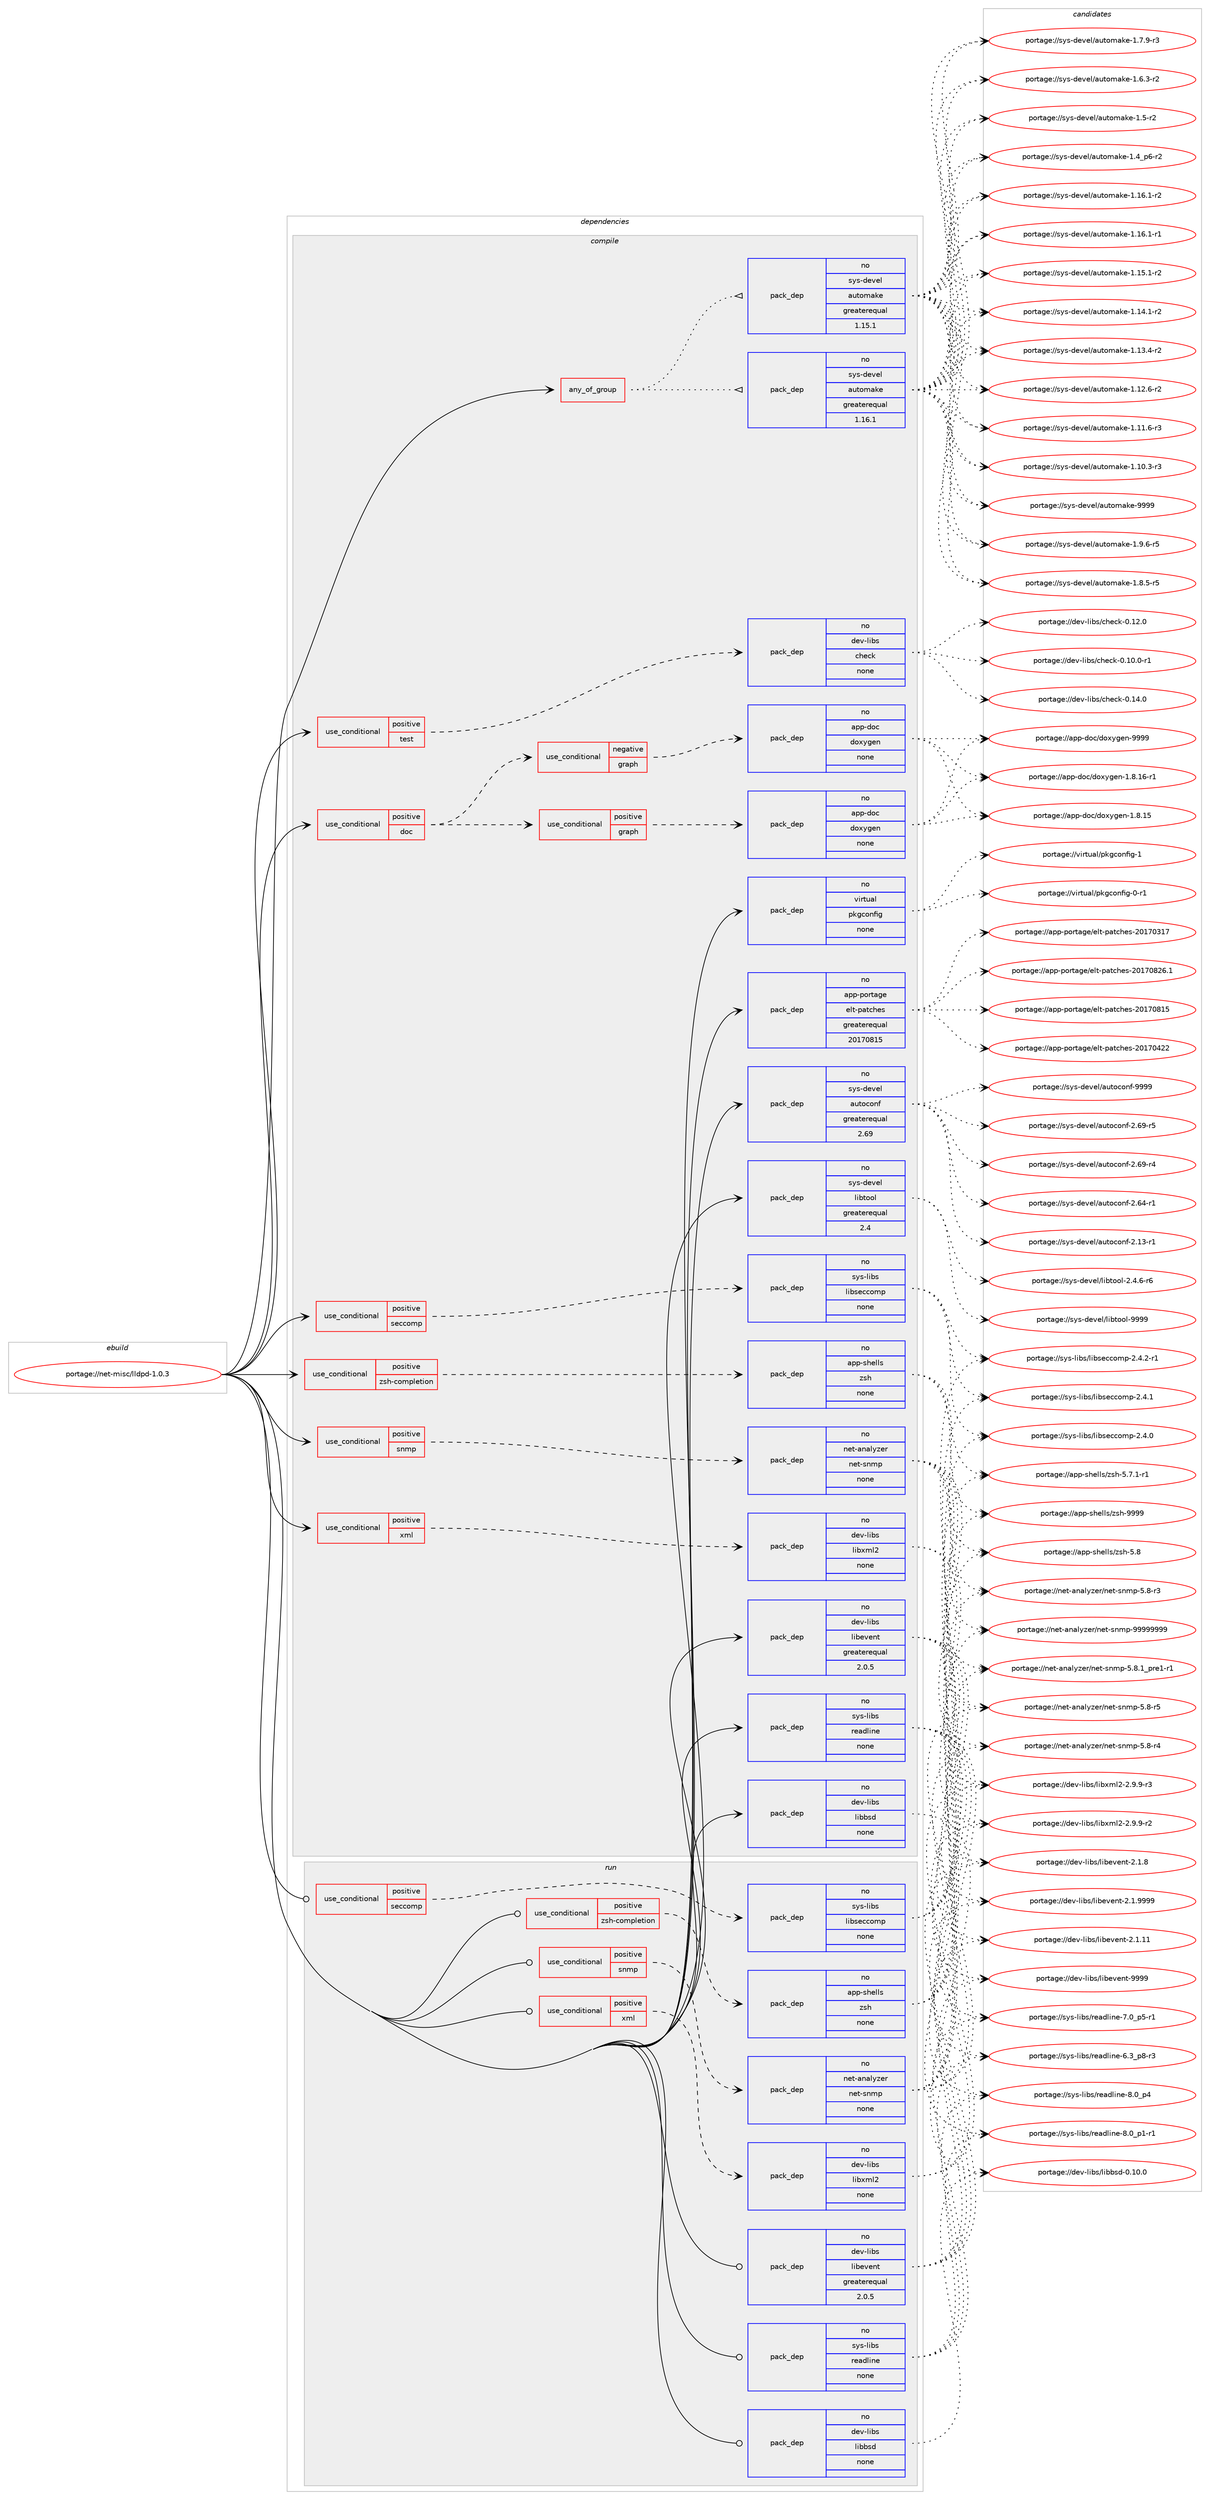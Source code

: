 digraph prolog {

# *************
# Graph options
# *************

newrank=true;
concentrate=true;
compound=true;
graph [rankdir=LR,fontname=Helvetica,fontsize=10,ranksep=1.5];#, ranksep=2.5, nodesep=0.2];
edge  [arrowhead=vee];
node  [fontname=Helvetica,fontsize=10];

# **********
# The ebuild
# **********

subgraph cluster_leftcol {
color=gray;
rank=same;
label=<<i>ebuild</i>>;
id [label="portage://net-misc/lldpd-1.0.3", color=red, width=4, href="../net-misc/lldpd-1.0.3.svg"];
}

# ****************
# The dependencies
# ****************

subgraph cluster_midcol {
color=gray;
label=<<i>dependencies</i>>;
subgraph cluster_compile {
fillcolor="#eeeeee";
style=filled;
label=<<i>compile</i>>;
subgraph any1890 {
dependency113281 [label=<<TABLE BORDER="0" CELLBORDER="1" CELLSPACING="0" CELLPADDING="4"><TR><TD CELLPADDING="10">any_of_group</TD></TR></TABLE>>, shape=none, color=red];subgraph pack88366 {
dependency113282 [label=<<TABLE BORDER="0" CELLBORDER="1" CELLSPACING="0" CELLPADDING="4" WIDTH="220"><TR><TD ROWSPAN="6" CELLPADDING="30">pack_dep</TD></TR><TR><TD WIDTH="110">no</TD></TR><TR><TD>sys-devel</TD></TR><TR><TD>automake</TD></TR><TR><TD>greaterequal</TD></TR><TR><TD>1.16.1</TD></TR></TABLE>>, shape=none, color=blue];
}
dependency113281:e -> dependency113282:w [weight=20,style="dotted",arrowhead="oinv"];
subgraph pack88367 {
dependency113283 [label=<<TABLE BORDER="0" CELLBORDER="1" CELLSPACING="0" CELLPADDING="4" WIDTH="220"><TR><TD ROWSPAN="6" CELLPADDING="30">pack_dep</TD></TR><TR><TD WIDTH="110">no</TD></TR><TR><TD>sys-devel</TD></TR><TR><TD>automake</TD></TR><TR><TD>greaterequal</TD></TR><TR><TD>1.15.1</TD></TR></TABLE>>, shape=none, color=blue];
}
dependency113281:e -> dependency113283:w [weight=20,style="dotted",arrowhead="oinv"];
}
id:e -> dependency113281:w [weight=20,style="solid",arrowhead="vee"];
subgraph cond22910 {
dependency113284 [label=<<TABLE BORDER="0" CELLBORDER="1" CELLSPACING="0" CELLPADDING="4"><TR><TD ROWSPAN="3" CELLPADDING="10">use_conditional</TD></TR><TR><TD>positive</TD></TR><TR><TD>doc</TD></TR></TABLE>>, shape=none, color=red];
subgraph cond22911 {
dependency113285 [label=<<TABLE BORDER="0" CELLBORDER="1" CELLSPACING="0" CELLPADDING="4"><TR><TD ROWSPAN="3" CELLPADDING="10">use_conditional</TD></TR><TR><TD>positive</TD></TR><TR><TD>graph</TD></TR></TABLE>>, shape=none, color=red];
subgraph pack88368 {
dependency113286 [label=<<TABLE BORDER="0" CELLBORDER="1" CELLSPACING="0" CELLPADDING="4" WIDTH="220"><TR><TD ROWSPAN="6" CELLPADDING="30">pack_dep</TD></TR><TR><TD WIDTH="110">no</TD></TR><TR><TD>app-doc</TD></TR><TR><TD>doxygen</TD></TR><TR><TD>none</TD></TR><TR><TD></TD></TR></TABLE>>, shape=none, color=blue];
}
dependency113285:e -> dependency113286:w [weight=20,style="dashed",arrowhead="vee"];
}
dependency113284:e -> dependency113285:w [weight=20,style="dashed",arrowhead="vee"];
subgraph cond22912 {
dependency113287 [label=<<TABLE BORDER="0" CELLBORDER="1" CELLSPACING="0" CELLPADDING="4"><TR><TD ROWSPAN="3" CELLPADDING="10">use_conditional</TD></TR><TR><TD>negative</TD></TR><TR><TD>graph</TD></TR></TABLE>>, shape=none, color=red];
subgraph pack88369 {
dependency113288 [label=<<TABLE BORDER="0" CELLBORDER="1" CELLSPACING="0" CELLPADDING="4" WIDTH="220"><TR><TD ROWSPAN="6" CELLPADDING="30">pack_dep</TD></TR><TR><TD WIDTH="110">no</TD></TR><TR><TD>app-doc</TD></TR><TR><TD>doxygen</TD></TR><TR><TD>none</TD></TR><TR><TD></TD></TR></TABLE>>, shape=none, color=blue];
}
dependency113287:e -> dependency113288:w [weight=20,style="dashed",arrowhead="vee"];
}
dependency113284:e -> dependency113287:w [weight=20,style="dashed",arrowhead="vee"];
}
id:e -> dependency113284:w [weight=20,style="solid",arrowhead="vee"];
subgraph cond22913 {
dependency113289 [label=<<TABLE BORDER="0" CELLBORDER="1" CELLSPACING="0" CELLPADDING="4"><TR><TD ROWSPAN="3" CELLPADDING="10">use_conditional</TD></TR><TR><TD>positive</TD></TR><TR><TD>seccomp</TD></TR></TABLE>>, shape=none, color=red];
subgraph pack88370 {
dependency113290 [label=<<TABLE BORDER="0" CELLBORDER="1" CELLSPACING="0" CELLPADDING="4" WIDTH="220"><TR><TD ROWSPAN="6" CELLPADDING="30">pack_dep</TD></TR><TR><TD WIDTH="110">no</TD></TR><TR><TD>sys-libs</TD></TR><TR><TD>libseccomp</TD></TR><TR><TD>none</TD></TR><TR><TD></TD></TR></TABLE>>, shape=none, color=blue];
}
dependency113289:e -> dependency113290:w [weight=20,style="dashed",arrowhead="vee"];
}
id:e -> dependency113289:w [weight=20,style="solid",arrowhead="vee"];
subgraph cond22914 {
dependency113291 [label=<<TABLE BORDER="0" CELLBORDER="1" CELLSPACING="0" CELLPADDING="4"><TR><TD ROWSPAN="3" CELLPADDING="10">use_conditional</TD></TR><TR><TD>positive</TD></TR><TR><TD>snmp</TD></TR></TABLE>>, shape=none, color=red];
subgraph pack88371 {
dependency113292 [label=<<TABLE BORDER="0" CELLBORDER="1" CELLSPACING="0" CELLPADDING="4" WIDTH="220"><TR><TD ROWSPAN="6" CELLPADDING="30">pack_dep</TD></TR><TR><TD WIDTH="110">no</TD></TR><TR><TD>net-analyzer</TD></TR><TR><TD>net-snmp</TD></TR><TR><TD>none</TD></TR><TR><TD></TD></TR></TABLE>>, shape=none, color=blue];
}
dependency113291:e -> dependency113292:w [weight=20,style="dashed",arrowhead="vee"];
}
id:e -> dependency113291:w [weight=20,style="solid",arrowhead="vee"];
subgraph cond22915 {
dependency113293 [label=<<TABLE BORDER="0" CELLBORDER="1" CELLSPACING="0" CELLPADDING="4"><TR><TD ROWSPAN="3" CELLPADDING="10">use_conditional</TD></TR><TR><TD>positive</TD></TR><TR><TD>test</TD></TR></TABLE>>, shape=none, color=red];
subgraph pack88372 {
dependency113294 [label=<<TABLE BORDER="0" CELLBORDER="1" CELLSPACING="0" CELLPADDING="4" WIDTH="220"><TR><TD ROWSPAN="6" CELLPADDING="30">pack_dep</TD></TR><TR><TD WIDTH="110">no</TD></TR><TR><TD>dev-libs</TD></TR><TR><TD>check</TD></TR><TR><TD>none</TD></TR><TR><TD></TD></TR></TABLE>>, shape=none, color=blue];
}
dependency113293:e -> dependency113294:w [weight=20,style="dashed",arrowhead="vee"];
}
id:e -> dependency113293:w [weight=20,style="solid",arrowhead="vee"];
subgraph cond22916 {
dependency113295 [label=<<TABLE BORDER="0" CELLBORDER="1" CELLSPACING="0" CELLPADDING="4"><TR><TD ROWSPAN="3" CELLPADDING="10">use_conditional</TD></TR><TR><TD>positive</TD></TR><TR><TD>xml</TD></TR></TABLE>>, shape=none, color=red];
subgraph pack88373 {
dependency113296 [label=<<TABLE BORDER="0" CELLBORDER="1" CELLSPACING="0" CELLPADDING="4" WIDTH="220"><TR><TD ROWSPAN="6" CELLPADDING="30">pack_dep</TD></TR><TR><TD WIDTH="110">no</TD></TR><TR><TD>dev-libs</TD></TR><TR><TD>libxml2</TD></TR><TR><TD>none</TD></TR><TR><TD></TD></TR></TABLE>>, shape=none, color=blue];
}
dependency113295:e -> dependency113296:w [weight=20,style="dashed",arrowhead="vee"];
}
id:e -> dependency113295:w [weight=20,style="solid",arrowhead="vee"];
subgraph cond22917 {
dependency113297 [label=<<TABLE BORDER="0" CELLBORDER="1" CELLSPACING="0" CELLPADDING="4"><TR><TD ROWSPAN="3" CELLPADDING="10">use_conditional</TD></TR><TR><TD>positive</TD></TR><TR><TD>zsh-completion</TD></TR></TABLE>>, shape=none, color=red];
subgraph pack88374 {
dependency113298 [label=<<TABLE BORDER="0" CELLBORDER="1" CELLSPACING="0" CELLPADDING="4" WIDTH="220"><TR><TD ROWSPAN="6" CELLPADDING="30">pack_dep</TD></TR><TR><TD WIDTH="110">no</TD></TR><TR><TD>app-shells</TD></TR><TR><TD>zsh</TD></TR><TR><TD>none</TD></TR><TR><TD></TD></TR></TABLE>>, shape=none, color=blue];
}
dependency113297:e -> dependency113298:w [weight=20,style="dashed",arrowhead="vee"];
}
id:e -> dependency113297:w [weight=20,style="solid",arrowhead="vee"];
subgraph pack88375 {
dependency113299 [label=<<TABLE BORDER="0" CELLBORDER="1" CELLSPACING="0" CELLPADDING="4" WIDTH="220"><TR><TD ROWSPAN="6" CELLPADDING="30">pack_dep</TD></TR><TR><TD WIDTH="110">no</TD></TR><TR><TD>app-portage</TD></TR><TR><TD>elt-patches</TD></TR><TR><TD>greaterequal</TD></TR><TR><TD>20170815</TD></TR></TABLE>>, shape=none, color=blue];
}
id:e -> dependency113299:w [weight=20,style="solid",arrowhead="vee"];
subgraph pack88376 {
dependency113300 [label=<<TABLE BORDER="0" CELLBORDER="1" CELLSPACING="0" CELLPADDING="4" WIDTH="220"><TR><TD ROWSPAN="6" CELLPADDING="30">pack_dep</TD></TR><TR><TD WIDTH="110">no</TD></TR><TR><TD>dev-libs</TD></TR><TR><TD>libbsd</TD></TR><TR><TD>none</TD></TR><TR><TD></TD></TR></TABLE>>, shape=none, color=blue];
}
id:e -> dependency113300:w [weight=20,style="solid",arrowhead="vee"];
subgraph pack88377 {
dependency113301 [label=<<TABLE BORDER="0" CELLBORDER="1" CELLSPACING="0" CELLPADDING="4" WIDTH="220"><TR><TD ROWSPAN="6" CELLPADDING="30">pack_dep</TD></TR><TR><TD WIDTH="110">no</TD></TR><TR><TD>dev-libs</TD></TR><TR><TD>libevent</TD></TR><TR><TD>greaterequal</TD></TR><TR><TD>2.0.5</TD></TR></TABLE>>, shape=none, color=blue];
}
id:e -> dependency113301:w [weight=20,style="solid",arrowhead="vee"];
subgraph pack88378 {
dependency113302 [label=<<TABLE BORDER="0" CELLBORDER="1" CELLSPACING="0" CELLPADDING="4" WIDTH="220"><TR><TD ROWSPAN="6" CELLPADDING="30">pack_dep</TD></TR><TR><TD WIDTH="110">no</TD></TR><TR><TD>sys-devel</TD></TR><TR><TD>autoconf</TD></TR><TR><TD>greaterequal</TD></TR><TR><TD>2.69</TD></TR></TABLE>>, shape=none, color=blue];
}
id:e -> dependency113302:w [weight=20,style="solid",arrowhead="vee"];
subgraph pack88379 {
dependency113303 [label=<<TABLE BORDER="0" CELLBORDER="1" CELLSPACING="0" CELLPADDING="4" WIDTH="220"><TR><TD ROWSPAN="6" CELLPADDING="30">pack_dep</TD></TR><TR><TD WIDTH="110">no</TD></TR><TR><TD>sys-devel</TD></TR><TR><TD>libtool</TD></TR><TR><TD>greaterequal</TD></TR><TR><TD>2.4</TD></TR></TABLE>>, shape=none, color=blue];
}
id:e -> dependency113303:w [weight=20,style="solid",arrowhead="vee"];
subgraph pack88380 {
dependency113304 [label=<<TABLE BORDER="0" CELLBORDER="1" CELLSPACING="0" CELLPADDING="4" WIDTH="220"><TR><TD ROWSPAN="6" CELLPADDING="30">pack_dep</TD></TR><TR><TD WIDTH="110">no</TD></TR><TR><TD>sys-libs</TD></TR><TR><TD>readline</TD></TR><TR><TD>none</TD></TR><TR><TD></TD></TR></TABLE>>, shape=none, color=blue];
}
id:e -> dependency113304:w [weight=20,style="solid",arrowhead="vee"];
subgraph pack88381 {
dependency113305 [label=<<TABLE BORDER="0" CELLBORDER="1" CELLSPACING="0" CELLPADDING="4" WIDTH="220"><TR><TD ROWSPAN="6" CELLPADDING="30">pack_dep</TD></TR><TR><TD WIDTH="110">no</TD></TR><TR><TD>virtual</TD></TR><TR><TD>pkgconfig</TD></TR><TR><TD>none</TD></TR><TR><TD></TD></TR></TABLE>>, shape=none, color=blue];
}
id:e -> dependency113305:w [weight=20,style="solid",arrowhead="vee"];
}
subgraph cluster_compileandrun {
fillcolor="#eeeeee";
style=filled;
label=<<i>compile and run</i>>;
}
subgraph cluster_run {
fillcolor="#eeeeee";
style=filled;
label=<<i>run</i>>;
subgraph cond22918 {
dependency113306 [label=<<TABLE BORDER="0" CELLBORDER="1" CELLSPACING="0" CELLPADDING="4"><TR><TD ROWSPAN="3" CELLPADDING="10">use_conditional</TD></TR><TR><TD>positive</TD></TR><TR><TD>seccomp</TD></TR></TABLE>>, shape=none, color=red];
subgraph pack88382 {
dependency113307 [label=<<TABLE BORDER="0" CELLBORDER="1" CELLSPACING="0" CELLPADDING="4" WIDTH="220"><TR><TD ROWSPAN="6" CELLPADDING="30">pack_dep</TD></TR><TR><TD WIDTH="110">no</TD></TR><TR><TD>sys-libs</TD></TR><TR><TD>libseccomp</TD></TR><TR><TD>none</TD></TR><TR><TD></TD></TR></TABLE>>, shape=none, color=blue];
}
dependency113306:e -> dependency113307:w [weight=20,style="dashed",arrowhead="vee"];
}
id:e -> dependency113306:w [weight=20,style="solid",arrowhead="odot"];
subgraph cond22919 {
dependency113308 [label=<<TABLE BORDER="0" CELLBORDER="1" CELLSPACING="0" CELLPADDING="4"><TR><TD ROWSPAN="3" CELLPADDING="10">use_conditional</TD></TR><TR><TD>positive</TD></TR><TR><TD>snmp</TD></TR></TABLE>>, shape=none, color=red];
subgraph pack88383 {
dependency113309 [label=<<TABLE BORDER="0" CELLBORDER="1" CELLSPACING="0" CELLPADDING="4" WIDTH="220"><TR><TD ROWSPAN="6" CELLPADDING="30">pack_dep</TD></TR><TR><TD WIDTH="110">no</TD></TR><TR><TD>net-analyzer</TD></TR><TR><TD>net-snmp</TD></TR><TR><TD>none</TD></TR><TR><TD></TD></TR></TABLE>>, shape=none, color=blue];
}
dependency113308:e -> dependency113309:w [weight=20,style="dashed",arrowhead="vee"];
}
id:e -> dependency113308:w [weight=20,style="solid",arrowhead="odot"];
subgraph cond22920 {
dependency113310 [label=<<TABLE BORDER="0" CELLBORDER="1" CELLSPACING="0" CELLPADDING="4"><TR><TD ROWSPAN="3" CELLPADDING="10">use_conditional</TD></TR><TR><TD>positive</TD></TR><TR><TD>xml</TD></TR></TABLE>>, shape=none, color=red];
subgraph pack88384 {
dependency113311 [label=<<TABLE BORDER="0" CELLBORDER="1" CELLSPACING="0" CELLPADDING="4" WIDTH="220"><TR><TD ROWSPAN="6" CELLPADDING="30">pack_dep</TD></TR><TR><TD WIDTH="110">no</TD></TR><TR><TD>dev-libs</TD></TR><TR><TD>libxml2</TD></TR><TR><TD>none</TD></TR><TR><TD></TD></TR></TABLE>>, shape=none, color=blue];
}
dependency113310:e -> dependency113311:w [weight=20,style="dashed",arrowhead="vee"];
}
id:e -> dependency113310:w [weight=20,style="solid",arrowhead="odot"];
subgraph cond22921 {
dependency113312 [label=<<TABLE BORDER="0" CELLBORDER="1" CELLSPACING="0" CELLPADDING="4"><TR><TD ROWSPAN="3" CELLPADDING="10">use_conditional</TD></TR><TR><TD>positive</TD></TR><TR><TD>zsh-completion</TD></TR></TABLE>>, shape=none, color=red];
subgraph pack88385 {
dependency113313 [label=<<TABLE BORDER="0" CELLBORDER="1" CELLSPACING="0" CELLPADDING="4" WIDTH="220"><TR><TD ROWSPAN="6" CELLPADDING="30">pack_dep</TD></TR><TR><TD WIDTH="110">no</TD></TR><TR><TD>app-shells</TD></TR><TR><TD>zsh</TD></TR><TR><TD>none</TD></TR><TR><TD></TD></TR></TABLE>>, shape=none, color=blue];
}
dependency113312:e -> dependency113313:w [weight=20,style="dashed",arrowhead="vee"];
}
id:e -> dependency113312:w [weight=20,style="solid",arrowhead="odot"];
subgraph pack88386 {
dependency113314 [label=<<TABLE BORDER="0" CELLBORDER="1" CELLSPACING="0" CELLPADDING="4" WIDTH="220"><TR><TD ROWSPAN="6" CELLPADDING="30">pack_dep</TD></TR><TR><TD WIDTH="110">no</TD></TR><TR><TD>dev-libs</TD></TR><TR><TD>libbsd</TD></TR><TR><TD>none</TD></TR><TR><TD></TD></TR></TABLE>>, shape=none, color=blue];
}
id:e -> dependency113314:w [weight=20,style="solid",arrowhead="odot"];
subgraph pack88387 {
dependency113315 [label=<<TABLE BORDER="0" CELLBORDER="1" CELLSPACING="0" CELLPADDING="4" WIDTH="220"><TR><TD ROWSPAN="6" CELLPADDING="30">pack_dep</TD></TR><TR><TD WIDTH="110">no</TD></TR><TR><TD>dev-libs</TD></TR><TR><TD>libevent</TD></TR><TR><TD>greaterequal</TD></TR><TR><TD>2.0.5</TD></TR></TABLE>>, shape=none, color=blue];
}
id:e -> dependency113315:w [weight=20,style="solid",arrowhead="odot"];
subgraph pack88388 {
dependency113316 [label=<<TABLE BORDER="0" CELLBORDER="1" CELLSPACING="0" CELLPADDING="4" WIDTH="220"><TR><TD ROWSPAN="6" CELLPADDING="30">pack_dep</TD></TR><TR><TD WIDTH="110">no</TD></TR><TR><TD>sys-libs</TD></TR><TR><TD>readline</TD></TR><TR><TD>none</TD></TR><TR><TD></TD></TR></TABLE>>, shape=none, color=blue];
}
id:e -> dependency113316:w [weight=20,style="solid",arrowhead="odot"];
}
}

# **************
# The candidates
# **************

subgraph cluster_choices {
rank=same;
color=gray;
label=<<i>candidates</i>>;

subgraph choice88366 {
color=black;
nodesep=1;
choice115121115451001011181011084797117116111109971071014557575757 [label="portage://sys-devel/automake-9999", color=red, width=4,href="../sys-devel/automake-9999.svg"];
choice115121115451001011181011084797117116111109971071014549465746544511453 [label="portage://sys-devel/automake-1.9.6-r5", color=red, width=4,href="../sys-devel/automake-1.9.6-r5.svg"];
choice115121115451001011181011084797117116111109971071014549465646534511453 [label="portage://sys-devel/automake-1.8.5-r5", color=red, width=4,href="../sys-devel/automake-1.8.5-r5.svg"];
choice115121115451001011181011084797117116111109971071014549465546574511451 [label="portage://sys-devel/automake-1.7.9-r3", color=red, width=4,href="../sys-devel/automake-1.7.9-r3.svg"];
choice115121115451001011181011084797117116111109971071014549465446514511450 [label="portage://sys-devel/automake-1.6.3-r2", color=red, width=4,href="../sys-devel/automake-1.6.3-r2.svg"];
choice11512111545100101118101108479711711611110997107101454946534511450 [label="portage://sys-devel/automake-1.5-r2", color=red, width=4,href="../sys-devel/automake-1.5-r2.svg"];
choice115121115451001011181011084797117116111109971071014549465295112544511450 [label="portage://sys-devel/automake-1.4_p6-r2", color=red, width=4,href="../sys-devel/automake-1.4_p6-r2.svg"];
choice11512111545100101118101108479711711611110997107101454946495446494511450 [label="portage://sys-devel/automake-1.16.1-r2", color=red, width=4,href="../sys-devel/automake-1.16.1-r2.svg"];
choice11512111545100101118101108479711711611110997107101454946495446494511449 [label="portage://sys-devel/automake-1.16.1-r1", color=red, width=4,href="../sys-devel/automake-1.16.1-r1.svg"];
choice11512111545100101118101108479711711611110997107101454946495346494511450 [label="portage://sys-devel/automake-1.15.1-r2", color=red, width=4,href="../sys-devel/automake-1.15.1-r2.svg"];
choice11512111545100101118101108479711711611110997107101454946495246494511450 [label="portage://sys-devel/automake-1.14.1-r2", color=red, width=4,href="../sys-devel/automake-1.14.1-r2.svg"];
choice11512111545100101118101108479711711611110997107101454946495146524511450 [label="portage://sys-devel/automake-1.13.4-r2", color=red, width=4,href="../sys-devel/automake-1.13.4-r2.svg"];
choice11512111545100101118101108479711711611110997107101454946495046544511450 [label="portage://sys-devel/automake-1.12.6-r2", color=red, width=4,href="../sys-devel/automake-1.12.6-r2.svg"];
choice11512111545100101118101108479711711611110997107101454946494946544511451 [label="portage://sys-devel/automake-1.11.6-r3", color=red, width=4,href="../sys-devel/automake-1.11.6-r3.svg"];
choice11512111545100101118101108479711711611110997107101454946494846514511451 [label="portage://sys-devel/automake-1.10.3-r3", color=red, width=4,href="../sys-devel/automake-1.10.3-r3.svg"];
dependency113282:e -> choice115121115451001011181011084797117116111109971071014557575757:w [style=dotted,weight="100"];
dependency113282:e -> choice115121115451001011181011084797117116111109971071014549465746544511453:w [style=dotted,weight="100"];
dependency113282:e -> choice115121115451001011181011084797117116111109971071014549465646534511453:w [style=dotted,weight="100"];
dependency113282:e -> choice115121115451001011181011084797117116111109971071014549465546574511451:w [style=dotted,weight="100"];
dependency113282:e -> choice115121115451001011181011084797117116111109971071014549465446514511450:w [style=dotted,weight="100"];
dependency113282:e -> choice11512111545100101118101108479711711611110997107101454946534511450:w [style=dotted,weight="100"];
dependency113282:e -> choice115121115451001011181011084797117116111109971071014549465295112544511450:w [style=dotted,weight="100"];
dependency113282:e -> choice11512111545100101118101108479711711611110997107101454946495446494511450:w [style=dotted,weight="100"];
dependency113282:e -> choice11512111545100101118101108479711711611110997107101454946495446494511449:w [style=dotted,weight="100"];
dependency113282:e -> choice11512111545100101118101108479711711611110997107101454946495346494511450:w [style=dotted,weight="100"];
dependency113282:e -> choice11512111545100101118101108479711711611110997107101454946495246494511450:w [style=dotted,weight="100"];
dependency113282:e -> choice11512111545100101118101108479711711611110997107101454946495146524511450:w [style=dotted,weight="100"];
dependency113282:e -> choice11512111545100101118101108479711711611110997107101454946495046544511450:w [style=dotted,weight="100"];
dependency113282:e -> choice11512111545100101118101108479711711611110997107101454946494946544511451:w [style=dotted,weight="100"];
dependency113282:e -> choice11512111545100101118101108479711711611110997107101454946494846514511451:w [style=dotted,weight="100"];
}
subgraph choice88367 {
color=black;
nodesep=1;
choice115121115451001011181011084797117116111109971071014557575757 [label="portage://sys-devel/automake-9999", color=red, width=4,href="../sys-devel/automake-9999.svg"];
choice115121115451001011181011084797117116111109971071014549465746544511453 [label="portage://sys-devel/automake-1.9.6-r5", color=red, width=4,href="../sys-devel/automake-1.9.6-r5.svg"];
choice115121115451001011181011084797117116111109971071014549465646534511453 [label="portage://sys-devel/automake-1.8.5-r5", color=red, width=4,href="../sys-devel/automake-1.8.5-r5.svg"];
choice115121115451001011181011084797117116111109971071014549465546574511451 [label="portage://sys-devel/automake-1.7.9-r3", color=red, width=4,href="../sys-devel/automake-1.7.9-r3.svg"];
choice115121115451001011181011084797117116111109971071014549465446514511450 [label="portage://sys-devel/automake-1.6.3-r2", color=red, width=4,href="../sys-devel/automake-1.6.3-r2.svg"];
choice11512111545100101118101108479711711611110997107101454946534511450 [label="portage://sys-devel/automake-1.5-r2", color=red, width=4,href="../sys-devel/automake-1.5-r2.svg"];
choice115121115451001011181011084797117116111109971071014549465295112544511450 [label="portage://sys-devel/automake-1.4_p6-r2", color=red, width=4,href="../sys-devel/automake-1.4_p6-r2.svg"];
choice11512111545100101118101108479711711611110997107101454946495446494511450 [label="portage://sys-devel/automake-1.16.1-r2", color=red, width=4,href="../sys-devel/automake-1.16.1-r2.svg"];
choice11512111545100101118101108479711711611110997107101454946495446494511449 [label="portage://sys-devel/automake-1.16.1-r1", color=red, width=4,href="../sys-devel/automake-1.16.1-r1.svg"];
choice11512111545100101118101108479711711611110997107101454946495346494511450 [label="portage://sys-devel/automake-1.15.1-r2", color=red, width=4,href="../sys-devel/automake-1.15.1-r2.svg"];
choice11512111545100101118101108479711711611110997107101454946495246494511450 [label="portage://sys-devel/automake-1.14.1-r2", color=red, width=4,href="../sys-devel/automake-1.14.1-r2.svg"];
choice11512111545100101118101108479711711611110997107101454946495146524511450 [label="portage://sys-devel/automake-1.13.4-r2", color=red, width=4,href="../sys-devel/automake-1.13.4-r2.svg"];
choice11512111545100101118101108479711711611110997107101454946495046544511450 [label="portage://sys-devel/automake-1.12.6-r2", color=red, width=4,href="../sys-devel/automake-1.12.6-r2.svg"];
choice11512111545100101118101108479711711611110997107101454946494946544511451 [label="portage://sys-devel/automake-1.11.6-r3", color=red, width=4,href="../sys-devel/automake-1.11.6-r3.svg"];
choice11512111545100101118101108479711711611110997107101454946494846514511451 [label="portage://sys-devel/automake-1.10.3-r3", color=red, width=4,href="../sys-devel/automake-1.10.3-r3.svg"];
dependency113283:e -> choice115121115451001011181011084797117116111109971071014557575757:w [style=dotted,weight="100"];
dependency113283:e -> choice115121115451001011181011084797117116111109971071014549465746544511453:w [style=dotted,weight="100"];
dependency113283:e -> choice115121115451001011181011084797117116111109971071014549465646534511453:w [style=dotted,weight="100"];
dependency113283:e -> choice115121115451001011181011084797117116111109971071014549465546574511451:w [style=dotted,weight="100"];
dependency113283:e -> choice115121115451001011181011084797117116111109971071014549465446514511450:w [style=dotted,weight="100"];
dependency113283:e -> choice11512111545100101118101108479711711611110997107101454946534511450:w [style=dotted,weight="100"];
dependency113283:e -> choice115121115451001011181011084797117116111109971071014549465295112544511450:w [style=dotted,weight="100"];
dependency113283:e -> choice11512111545100101118101108479711711611110997107101454946495446494511450:w [style=dotted,weight="100"];
dependency113283:e -> choice11512111545100101118101108479711711611110997107101454946495446494511449:w [style=dotted,weight="100"];
dependency113283:e -> choice11512111545100101118101108479711711611110997107101454946495346494511450:w [style=dotted,weight="100"];
dependency113283:e -> choice11512111545100101118101108479711711611110997107101454946495246494511450:w [style=dotted,weight="100"];
dependency113283:e -> choice11512111545100101118101108479711711611110997107101454946495146524511450:w [style=dotted,weight="100"];
dependency113283:e -> choice11512111545100101118101108479711711611110997107101454946495046544511450:w [style=dotted,weight="100"];
dependency113283:e -> choice11512111545100101118101108479711711611110997107101454946494946544511451:w [style=dotted,weight="100"];
dependency113283:e -> choice11512111545100101118101108479711711611110997107101454946494846514511451:w [style=dotted,weight="100"];
}
subgraph choice88368 {
color=black;
nodesep=1;
choice971121124510011199471001111201211031011104557575757 [label="portage://app-doc/doxygen-9999", color=red, width=4,href="../app-doc/doxygen-9999.svg"];
choice97112112451001119947100111120121103101110454946564649544511449 [label="portage://app-doc/doxygen-1.8.16-r1", color=red, width=4,href="../app-doc/doxygen-1.8.16-r1.svg"];
choice9711211245100111994710011112012110310111045494656464953 [label="portage://app-doc/doxygen-1.8.15", color=red, width=4,href="../app-doc/doxygen-1.8.15.svg"];
dependency113286:e -> choice971121124510011199471001111201211031011104557575757:w [style=dotted,weight="100"];
dependency113286:e -> choice97112112451001119947100111120121103101110454946564649544511449:w [style=dotted,weight="100"];
dependency113286:e -> choice9711211245100111994710011112012110310111045494656464953:w [style=dotted,weight="100"];
}
subgraph choice88369 {
color=black;
nodesep=1;
choice971121124510011199471001111201211031011104557575757 [label="portage://app-doc/doxygen-9999", color=red, width=4,href="../app-doc/doxygen-9999.svg"];
choice97112112451001119947100111120121103101110454946564649544511449 [label="portage://app-doc/doxygen-1.8.16-r1", color=red, width=4,href="../app-doc/doxygen-1.8.16-r1.svg"];
choice9711211245100111994710011112012110310111045494656464953 [label="portage://app-doc/doxygen-1.8.15", color=red, width=4,href="../app-doc/doxygen-1.8.15.svg"];
dependency113288:e -> choice971121124510011199471001111201211031011104557575757:w [style=dotted,weight="100"];
dependency113288:e -> choice97112112451001119947100111120121103101110454946564649544511449:w [style=dotted,weight="100"];
dependency113288:e -> choice9711211245100111994710011112012110310111045494656464953:w [style=dotted,weight="100"];
}
subgraph choice88370 {
color=black;
nodesep=1;
choice1151211154510810598115471081059811510199991111091124550465246504511449 [label="portage://sys-libs/libseccomp-2.4.2-r1", color=red, width=4,href="../sys-libs/libseccomp-2.4.2-r1.svg"];
choice115121115451081059811547108105981151019999111109112455046524649 [label="portage://sys-libs/libseccomp-2.4.1", color=red, width=4,href="../sys-libs/libseccomp-2.4.1.svg"];
choice115121115451081059811547108105981151019999111109112455046524648 [label="portage://sys-libs/libseccomp-2.4.0", color=red, width=4,href="../sys-libs/libseccomp-2.4.0.svg"];
dependency113290:e -> choice1151211154510810598115471081059811510199991111091124550465246504511449:w [style=dotted,weight="100"];
dependency113290:e -> choice115121115451081059811547108105981151019999111109112455046524649:w [style=dotted,weight="100"];
dependency113290:e -> choice115121115451081059811547108105981151019999111109112455046524648:w [style=dotted,weight="100"];
}
subgraph choice88371 {
color=black;
nodesep=1;
choice1101011164597110971081211221011144711010111645115110109112455757575757575757 [label="portage://net-analyzer/net-snmp-99999999", color=red, width=4,href="../net-analyzer/net-snmp-99999999.svg"];
choice110101116459711097108121122101114471101011164511511010911245534656464995112114101494511449 [label="portage://net-analyzer/net-snmp-5.8.1_pre1-r1", color=red, width=4,href="../net-analyzer/net-snmp-5.8.1_pre1-r1.svg"];
choice1101011164597110971081211221011144711010111645115110109112455346564511453 [label="portage://net-analyzer/net-snmp-5.8-r5", color=red, width=4,href="../net-analyzer/net-snmp-5.8-r5.svg"];
choice1101011164597110971081211221011144711010111645115110109112455346564511452 [label="portage://net-analyzer/net-snmp-5.8-r4", color=red, width=4,href="../net-analyzer/net-snmp-5.8-r4.svg"];
choice1101011164597110971081211221011144711010111645115110109112455346564511451 [label="portage://net-analyzer/net-snmp-5.8-r3", color=red, width=4,href="../net-analyzer/net-snmp-5.8-r3.svg"];
dependency113292:e -> choice1101011164597110971081211221011144711010111645115110109112455757575757575757:w [style=dotted,weight="100"];
dependency113292:e -> choice110101116459711097108121122101114471101011164511511010911245534656464995112114101494511449:w [style=dotted,weight="100"];
dependency113292:e -> choice1101011164597110971081211221011144711010111645115110109112455346564511453:w [style=dotted,weight="100"];
dependency113292:e -> choice1101011164597110971081211221011144711010111645115110109112455346564511452:w [style=dotted,weight="100"];
dependency113292:e -> choice1101011164597110971081211221011144711010111645115110109112455346564511451:w [style=dotted,weight="100"];
}
subgraph choice88372 {
color=black;
nodesep=1;
choice100101118451081059811547991041019910745484649524648 [label="portage://dev-libs/check-0.14.0", color=red, width=4,href="../dev-libs/check-0.14.0.svg"];
choice100101118451081059811547991041019910745484649504648 [label="portage://dev-libs/check-0.12.0", color=red, width=4,href="../dev-libs/check-0.12.0.svg"];
choice1001011184510810598115479910410199107454846494846484511449 [label="portage://dev-libs/check-0.10.0-r1", color=red, width=4,href="../dev-libs/check-0.10.0-r1.svg"];
dependency113294:e -> choice100101118451081059811547991041019910745484649524648:w [style=dotted,weight="100"];
dependency113294:e -> choice100101118451081059811547991041019910745484649504648:w [style=dotted,weight="100"];
dependency113294:e -> choice1001011184510810598115479910410199107454846494846484511449:w [style=dotted,weight="100"];
}
subgraph choice88373 {
color=black;
nodesep=1;
choice10010111845108105981154710810598120109108504550465746574511451 [label="portage://dev-libs/libxml2-2.9.9-r3", color=red, width=4,href="../dev-libs/libxml2-2.9.9-r3.svg"];
choice10010111845108105981154710810598120109108504550465746574511450 [label="portage://dev-libs/libxml2-2.9.9-r2", color=red, width=4,href="../dev-libs/libxml2-2.9.9-r2.svg"];
dependency113296:e -> choice10010111845108105981154710810598120109108504550465746574511451:w [style=dotted,weight="100"];
dependency113296:e -> choice10010111845108105981154710810598120109108504550465746574511450:w [style=dotted,weight="100"];
}
subgraph choice88374 {
color=black;
nodesep=1;
choice9711211245115104101108108115471221151044557575757 [label="portage://app-shells/zsh-9999", color=red, width=4,href="../app-shells/zsh-9999.svg"];
choice97112112451151041011081081154712211510445534656 [label="portage://app-shells/zsh-5.8", color=red, width=4,href="../app-shells/zsh-5.8.svg"];
choice9711211245115104101108108115471221151044553465546494511449 [label="portage://app-shells/zsh-5.7.1-r1", color=red, width=4,href="../app-shells/zsh-5.7.1-r1.svg"];
dependency113298:e -> choice9711211245115104101108108115471221151044557575757:w [style=dotted,weight="100"];
dependency113298:e -> choice97112112451151041011081081154712211510445534656:w [style=dotted,weight="100"];
dependency113298:e -> choice9711211245115104101108108115471221151044553465546494511449:w [style=dotted,weight="100"];
}
subgraph choice88375 {
color=black;
nodesep=1;
choice971121124511211111411697103101471011081164511297116991041011154550484955485650544649 [label="portage://app-portage/elt-patches-20170826.1", color=red, width=4,href="../app-portage/elt-patches-20170826.1.svg"];
choice97112112451121111141169710310147101108116451129711699104101115455048495548564953 [label="portage://app-portage/elt-patches-20170815", color=red, width=4,href="../app-portage/elt-patches-20170815.svg"];
choice97112112451121111141169710310147101108116451129711699104101115455048495548525050 [label="portage://app-portage/elt-patches-20170422", color=red, width=4,href="../app-portage/elt-patches-20170422.svg"];
choice97112112451121111141169710310147101108116451129711699104101115455048495548514955 [label="portage://app-portage/elt-patches-20170317", color=red, width=4,href="../app-portage/elt-patches-20170317.svg"];
dependency113299:e -> choice971121124511211111411697103101471011081164511297116991041011154550484955485650544649:w [style=dotted,weight="100"];
dependency113299:e -> choice97112112451121111141169710310147101108116451129711699104101115455048495548564953:w [style=dotted,weight="100"];
dependency113299:e -> choice97112112451121111141169710310147101108116451129711699104101115455048495548525050:w [style=dotted,weight="100"];
dependency113299:e -> choice97112112451121111141169710310147101108116451129711699104101115455048495548514955:w [style=dotted,weight="100"];
}
subgraph choice88376 {
color=black;
nodesep=1;
choice100101118451081059811547108105989811510045484649484648 [label="portage://dev-libs/libbsd-0.10.0", color=red, width=4,href="../dev-libs/libbsd-0.10.0.svg"];
dependency113300:e -> choice100101118451081059811547108105989811510045484649484648:w [style=dotted,weight="100"];
}
subgraph choice88377 {
color=black;
nodesep=1;
choice100101118451081059811547108105981011181011101164557575757 [label="portage://dev-libs/libevent-9999", color=red, width=4,href="../dev-libs/libevent-9999.svg"];
choice10010111845108105981154710810598101118101110116455046494657575757 [label="portage://dev-libs/libevent-2.1.9999", color=red, width=4,href="../dev-libs/libevent-2.1.9999.svg"];
choice10010111845108105981154710810598101118101110116455046494656 [label="portage://dev-libs/libevent-2.1.8", color=red, width=4,href="../dev-libs/libevent-2.1.8.svg"];
choice1001011184510810598115471081059810111810111011645504649464949 [label="portage://dev-libs/libevent-2.1.11", color=red, width=4,href="../dev-libs/libevent-2.1.11.svg"];
dependency113301:e -> choice100101118451081059811547108105981011181011101164557575757:w [style=dotted,weight="100"];
dependency113301:e -> choice10010111845108105981154710810598101118101110116455046494657575757:w [style=dotted,weight="100"];
dependency113301:e -> choice10010111845108105981154710810598101118101110116455046494656:w [style=dotted,weight="100"];
dependency113301:e -> choice1001011184510810598115471081059810111810111011645504649464949:w [style=dotted,weight="100"];
}
subgraph choice88378 {
color=black;
nodesep=1;
choice115121115451001011181011084797117116111991111101024557575757 [label="portage://sys-devel/autoconf-9999", color=red, width=4,href="../sys-devel/autoconf-9999.svg"];
choice1151211154510010111810110847971171161119911111010245504654574511453 [label="portage://sys-devel/autoconf-2.69-r5", color=red, width=4,href="../sys-devel/autoconf-2.69-r5.svg"];
choice1151211154510010111810110847971171161119911111010245504654574511452 [label="portage://sys-devel/autoconf-2.69-r4", color=red, width=4,href="../sys-devel/autoconf-2.69-r4.svg"];
choice1151211154510010111810110847971171161119911111010245504654524511449 [label="portage://sys-devel/autoconf-2.64-r1", color=red, width=4,href="../sys-devel/autoconf-2.64-r1.svg"];
choice1151211154510010111810110847971171161119911111010245504649514511449 [label="portage://sys-devel/autoconf-2.13-r1", color=red, width=4,href="../sys-devel/autoconf-2.13-r1.svg"];
dependency113302:e -> choice115121115451001011181011084797117116111991111101024557575757:w [style=dotted,weight="100"];
dependency113302:e -> choice1151211154510010111810110847971171161119911111010245504654574511453:w [style=dotted,weight="100"];
dependency113302:e -> choice1151211154510010111810110847971171161119911111010245504654574511452:w [style=dotted,weight="100"];
dependency113302:e -> choice1151211154510010111810110847971171161119911111010245504654524511449:w [style=dotted,weight="100"];
dependency113302:e -> choice1151211154510010111810110847971171161119911111010245504649514511449:w [style=dotted,weight="100"];
}
subgraph choice88379 {
color=black;
nodesep=1;
choice1151211154510010111810110847108105981161111111084557575757 [label="portage://sys-devel/libtool-9999", color=red, width=4,href="../sys-devel/libtool-9999.svg"];
choice1151211154510010111810110847108105981161111111084550465246544511454 [label="portage://sys-devel/libtool-2.4.6-r6", color=red, width=4,href="../sys-devel/libtool-2.4.6-r6.svg"];
dependency113303:e -> choice1151211154510010111810110847108105981161111111084557575757:w [style=dotted,weight="100"];
dependency113303:e -> choice1151211154510010111810110847108105981161111111084550465246544511454:w [style=dotted,weight="100"];
}
subgraph choice88380 {
color=black;
nodesep=1;
choice11512111545108105981154711410197100108105110101455646489511252 [label="portage://sys-libs/readline-8.0_p4", color=red, width=4,href="../sys-libs/readline-8.0_p4.svg"];
choice115121115451081059811547114101971001081051101014556464895112494511449 [label="portage://sys-libs/readline-8.0_p1-r1", color=red, width=4,href="../sys-libs/readline-8.0_p1-r1.svg"];
choice115121115451081059811547114101971001081051101014555464895112534511449 [label="portage://sys-libs/readline-7.0_p5-r1", color=red, width=4,href="../sys-libs/readline-7.0_p5-r1.svg"];
choice115121115451081059811547114101971001081051101014554465195112564511451 [label="portage://sys-libs/readline-6.3_p8-r3", color=red, width=4,href="../sys-libs/readline-6.3_p8-r3.svg"];
dependency113304:e -> choice11512111545108105981154711410197100108105110101455646489511252:w [style=dotted,weight="100"];
dependency113304:e -> choice115121115451081059811547114101971001081051101014556464895112494511449:w [style=dotted,weight="100"];
dependency113304:e -> choice115121115451081059811547114101971001081051101014555464895112534511449:w [style=dotted,weight="100"];
dependency113304:e -> choice115121115451081059811547114101971001081051101014554465195112564511451:w [style=dotted,weight="100"];
}
subgraph choice88381 {
color=black;
nodesep=1;
choice1181051141161179710847112107103991111101021051034549 [label="portage://virtual/pkgconfig-1", color=red, width=4,href="../virtual/pkgconfig-1.svg"];
choice11810511411611797108471121071039911111010210510345484511449 [label="portage://virtual/pkgconfig-0-r1", color=red, width=4,href="../virtual/pkgconfig-0-r1.svg"];
dependency113305:e -> choice1181051141161179710847112107103991111101021051034549:w [style=dotted,weight="100"];
dependency113305:e -> choice11810511411611797108471121071039911111010210510345484511449:w [style=dotted,weight="100"];
}
subgraph choice88382 {
color=black;
nodesep=1;
choice1151211154510810598115471081059811510199991111091124550465246504511449 [label="portage://sys-libs/libseccomp-2.4.2-r1", color=red, width=4,href="../sys-libs/libseccomp-2.4.2-r1.svg"];
choice115121115451081059811547108105981151019999111109112455046524649 [label="portage://sys-libs/libseccomp-2.4.1", color=red, width=4,href="../sys-libs/libseccomp-2.4.1.svg"];
choice115121115451081059811547108105981151019999111109112455046524648 [label="portage://sys-libs/libseccomp-2.4.0", color=red, width=4,href="../sys-libs/libseccomp-2.4.0.svg"];
dependency113307:e -> choice1151211154510810598115471081059811510199991111091124550465246504511449:w [style=dotted,weight="100"];
dependency113307:e -> choice115121115451081059811547108105981151019999111109112455046524649:w [style=dotted,weight="100"];
dependency113307:e -> choice115121115451081059811547108105981151019999111109112455046524648:w [style=dotted,weight="100"];
}
subgraph choice88383 {
color=black;
nodesep=1;
choice1101011164597110971081211221011144711010111645115110109112455757575757575757 [label="portage://net-analyzer/net-snmp-99999999", color=red, width=4,href="../net-analyzer/net-snmp-99999999.svg"];
choice110101116459711097108121122101114471101011164511511010911245534656464995112114101494511449 [label="portage://net-analyzer/net-snmp-5.8.1_pre1-r1", color=red, width=4,href="../net-analyzer/net-snmp-5.8.1_pre1-r1.svg"];
choice1101011164597110971081211221011144711010111645115110109112455346564511453 [label="portage://net-analyzer/net-snmp-5.8-r5", color=red, width=4,href="../net-analyzer/net-snmp-5.8-r5.svg"];
choice1101011164597110971081211221011144711010111645115110109112455346564511452 [label="portage://net-analyzer/net-snmp-5.8-r4", color=red, width=4,href="../net-analyzer/net-snmp-5.8-r4.svg"];
choice1101011164597110971081211221011144711010111645115110109112455346564511451 [label="portage://net-analyzer/net-snmp-5.8-r3", color=red, width=4,href="../net-analyzer/net-snmp-5.8-r3.svg"];
dependency113309:e -> choice1101011164597110971081211221011144711010111645115110109112455757575757575757:w [style=dotted,weight="100"];
dependency113309:e -> choice110101116459711097108121122101114471101011164511511010911245534656464995112114101494511449:w [style=dotted,weight="100"];
dependency113309:e -> choice1101011164597110971081211221011144711010111645115110109112455346564511453:w [style=dotted,weight="100"];
dependency113309:e -> choice1101011164597110971081211221011144711010111645115110109112455346564511452:w [style=dotted,weight="100"];
dependency113309:e -> choice1101011164597110971081211221011144711010111645115110109112455346564511451:w [style=dotted,weight="100"];
}
subgraph choice88384 {
color=black;
nodesep=1;
choice10010111845108105981154710810598120109108504550465746574511451 [label="portage://dev-libs/libxml2-2.9.9-r3", color=red, width=4,href="../dev-libs/libxml2-2.9.9-r3.svg"];
choice10010111845108105981154710810598120109108504550465746574511450 [label="portage://dev-libs/libxml2-2.9.9-r2", color=red, width=4,href="../dev-libs/libxml2-2.9.9-r2.svg"];
dependency113311:e -> choice10010111845108105981154710810598120109108504550465746574511451:w [style=dotted,weight="100"];
dependency113311:e -> choice10010111845108105981154710810598120109108504550465746574511450:w [style=dotted,weight="100"];
}
subgraph choice88385 {
color=black;
nodesep=1;
choice9711211245115104101108108115471221151044557575757 [label="portage://app-shells/zsh-9999", color=red, width=4,href="../app-shells/zsh-9999.svg"];
choice97112112451151041011081081154712211510445534656 [label="portage://app-shells/zsh-5.8", color=red, width=4,href="../app-shells/zsh-5.8.svg"];
choice9711211245115104101108108115471221151044553465546494511449 [label="portage://app-shells/zsh-5.7.1-r1", color=red, width=4,href="../app-shells/zsh-5.7.1-r1.svg"];
dependency113313:e -> choice9711211245115104101108108115471221151044557575757:w [style=dotted,weight="100"];
dependency113313:e -> choice97112112451151041011081081154712211510445534656:w [style=dotted,weight="100"];
dependency113313:e -> choice9711211245115104101108108115471221151044553465546494511449:w [style=dotted,weight="100"];
}
subgraph choice88386 {
color=black;
nodesep=1;
choice100101118451081059811547108105989811510045484649484648 [label="portage://dev-libs/libbsd-0.10.0", color=red, width=4,href="../dev-libs/libbsd-0.10.0.svg"];
dependency113314:e -> choice100101118451081059811547108105989811510045484649484648:w [style=dotted,weight="100"];
}
subgraph choice88387 {
color=black;
nodesep=1;
choice100101118451081059811547108105981011181011101164557575757 [label="portage://dev-libs/libevent-9999", color=red, width=4,href="../dev-libs/libevent-9999.svg"];
choice10010111845108105981154710810598101118101110116455046494657575757 [label="portage://dev-libs/libevent-2.1.9999", color=red, width=4,href="../dev-libs/libevent-2.1.9999.svg"];
choice10010111845108105981154710810598101118101110116455046494656 [label="portage://dev-libs/libevent-2.1.8", color=red, width=4,href="../dev-libs/libevent-2.1.8.svg"];
choice1001011184510810598115471081059810111810111011645504649464949 [label="portage://dev-libs/libevent-2.1.11", color=red, width=4,href="../dev-libs/libevent-2.1.11.svg"];
dependency113315:e -> choice100101118451081059811547108105981011181011101164557575757:w [style=dotted,weight="100"];
dependency113315:e -> choice10010111845108105981154710810598101118101110116455046494657575757:w [style=dotted,weight="100"];
dependency113315:e -> choice10010111845108105981154710810598101118101110116455046494656:w [style=dotted,weight="100"];
dependency113315:e -> choice1001011184510810598115471081059810111810111011645504649464949:w [style=dotted,weight="100"];
}
subgraph choice88388 {
color=black;
nodesep=1;
choice11512111545108105981154711410197100108105110101455646489511252 [label="portage://sys-libs/readline-8.0_p4", color=red, width=4,href="../sys-libs/readline-8.0_p4.svg"];
choice115121115451081059811547114101971001081051101014556464895112494511449 [label="portage://sys-libs/readline-8.0_p1-r1", color=red, width=4,href="../sys-libs/readline-8.0_p1-r1.svg"];
choice115121115451081059811547114101971001081051101014555464895112534511449 [label="portage://sys-libs/readline-7.0_p5-r1", color=red, width=4,href="../sys-libs/readline-7.0_p5-r1.svg"];
choice115121115451081059811547114101971001081051101014554465195112564511451 [label="portage://sys-libs/readline-6.3_p8-r3", color=red, width=4,href="../sys-libs/readline-6.3_p8-r3.svg"];
dependency113316:e -> choice11512111545108105981154711410197100108105110101455646489511252:w [style=dotted,weight="100"];
dependency113316:e -> choice115121115451081059811547114101971001081051101014556464895112494511449:w [style=dotted,weight="100"];
dependency113316:e -> choice115121115451081059811547114101971001081051101014555464895112534511449:w [style=dotted,weight="100"];
dependency113316:e -> choice115121115451081059811547114101971001081051101014554465195112564511451:w [style=dotted,weight="100"];
}
}

}
